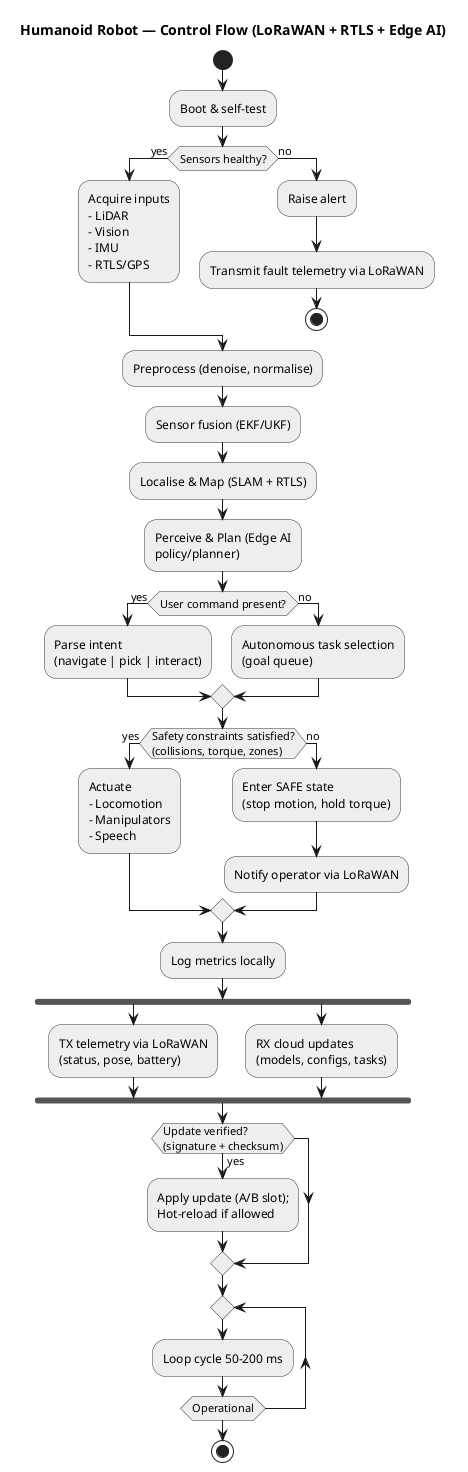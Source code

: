 @startuml
title Humanoid Robot — Control Flow (LoRaWAN + RTLS + Edge AI)

skinparam monochrome true
skinparam activity {
  StartColor #222
  EndColor #222
  BackgroundColor #EEE
  BorderColor #333
}

start
:Boot & self-test;
if (Sensors healthy?) then (yes)
  :Acquire inputs\n- LiDAR\n- Vision\n- IMU\n- RTLS/GPS;
else (no)
  :Raise alert;
  :Transmit fault telemetry via LoRaWAN;
  stop
endif

:Preprocess (denoise, normalise);
:Sensor fusion (EKF/UKF);
:Localise & Map (SLAM + RTLS);
:Perceive & Plan (Edge AI\npolicy/planner);

if (User command present?) then (yes)
  :Parse intent\n(navigate | pick | interact);
else (no)
  :Autonomous task selection\n(goal queue);
endif

if (Safety constraints satisfied?\n(collisions, torque, zones)) then (yes)
  :Actuate\n- Locomotion\n- Manipulators\n- Speech;
else (no)
  :Enter SAFE state\n(stop motion, hold torque);
  :Notify operator via LoRaWAN;
endif

:Log metrics locally;
fork
  :TX telemetry via LoRaWAN\n(status, pose, battery);
fork again
  :RX cloud updates\n(models, configs, tasks);
end fork

if (Update verified?\n(signature + checksum)) then (yes)
  :Apply update (A/B slot);\nHot-reload if allowed;
endif

repeat
  :Loop cycle 50–200 ms;
repeat while (Operational)
stop
@enduml
